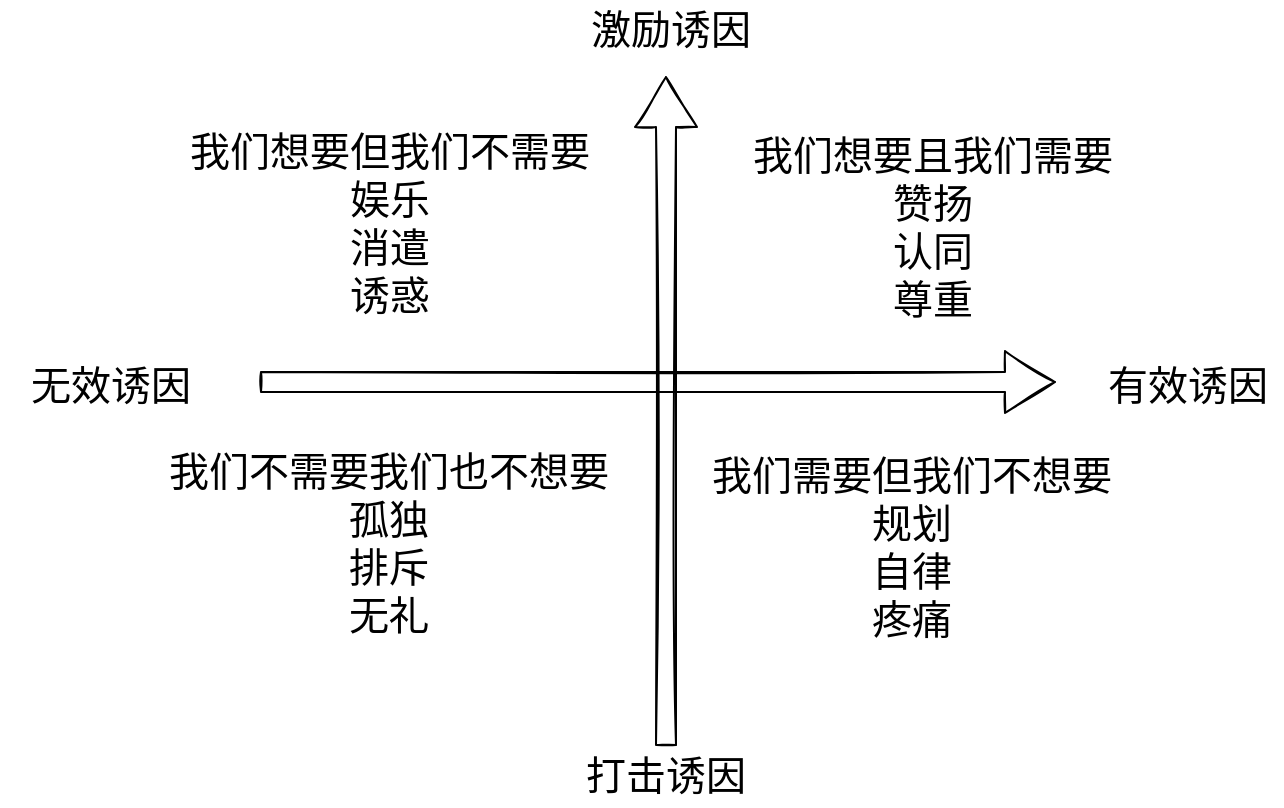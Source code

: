 <mxfile version="16.6.6" type="github">
  <diagram id="j1VpP4NZQ2dXhatlWV7M" name="第 1 页">
    <mxGraphModel dx="1966" dy="803" grid="0" gridSize="10" guides="1" tooltips="1" connect="1" arrows="1" fold="1" page="0" pageScale="1" pageWidth="827" pageHeight="1169" math="0" shadow="0">
      <root>
        <mxCell id="0" />
        <mxCell id="1" parent="0" />
        <mxCell id="-FK91geoWhN20o7Llp_Y-1" value="" style="edgeStyle=none;orthogonalLoop=1;jettySize=auto;html=1;shape=flexArrow;rounded=1;startSize=8;endSize=8;sketch=1;hachureGap=4;fontFamily=Architects Daughter;fontSource=https%3A%2F%2Ffonts.googleapis.com%2Fcss%3Ffamily%3DArchitects%2BDaughter;fontSize=16;endArrow=open;sourcePerimeterSpacing=8;targetPerimeterSpacing=8;curved=1;" parent="1" edge="1">
          <mxGeometry width="140" relative="1" as="geometry">
            <mxPoint x="-116" y="299" as="sourcePoint" />
            <mxPoint x="282" y="299" as="targetPoint" />
            <Array as="points" />
          </mxGeometry>
        </mxCell>
        <mxCell id="-FK91geoWhN20o7Llp_Y-2" value="" style="edgeStyle=none;orthogonalLoop=1;jettySize=auto;html=1;shape=flexArrow;rounded=1;startSize=8;endSize=8;sketch=1;hachureGap=4;fontFamily=Architects Daughter;fontSource=https%3A%2F%2Ffonts.googleapis.com%2Fcss%3Ffamily%3DArchitects%2BDaughter;fontSize=16;endArrow=open;sourcePerimeterSpacing=8;targetPerimeterSpacing=8;curved=1;" parent="1" edge="1">
          <mxGeometry width="140" relative="1" as="geometry">
            <mxPoint x="87" y="481" as="sourcePoint" />
            <mxPoint x="87" y="146" as="targetPoint" />
            <Array as="points" />
          </mxGeometry>
        </mxCell>
        <mxCell id="-FK91geoWhN20o7Llp_Y-3" value="激励诱因" style="text;strokeColor=none;fillColor=none;html=1;align=center;verticalAlign=middle;whiteSpace=wrap;rounded=0;sketch=1;hachureGap=4;fontFamily=Architects Daughter;fontSource=https%3A%2F%2Ffonts.googleapis.com%2Fcss%3Ffamily%3DArchitects%2BDaughter;fontSize=20;" parent="1" vertex="1">
          <mxGeometry x="42" y="108" width="95" height="30" as="geometry" />
        </mxCell>
        <mxCell id="-FK91geoWhN20o7Llp_Y-4" value="打击诱因" style="text;strokeColor=none;fillColor=none;html=1;align=center;verticalAlign=middle;whiteSpace=wrap;rounded=0;sketch=1;hachureGap=4;fontFamily=Architects Daughter;fontSource=https%3A%2F%2Ffonts.googleapis.com%2Fcss%3Ffamily%3DArchitects%2BDaughter;fontSize=20;" parent="1" vertex="1">
          <mxGeometry x="35.5" y="481" width="101.5" height="30" as="geometry" />
        </mxCell>
        <mxCell id="-FK91geoWhN20o7Llp_Y-5" value="有效诱因" style="text;strokeColor=none;fillColor=none;html=1;align=center;verticalAlign=middle;whiteSpace=wrap;rounded=0;sketch=1;hachureGap=4;fontFamily=Architects Daughter;fontSource=https%3A%2F%2Ffonts.googleapis.com%2Fcss%3Ffamily%3DArchitects%2BDaughter;fontSize=20;" parent="1" vertex="1">
          <mxGeometry x="301" y="286" width="94" height="30" as="geometry" />
        </mxCell>
        <mxCell id="-FK91geoWhN20o7Llp_Y-6" value="无效诱因" style="text;strokeColor=none;fillColor=none;html=1;align=center;verticalAlign=middle;whiteSpace=wrap;rounded=0;sketch=1;hachureGap=4;fontFamily=Architects Daughter;fontSource=https%3A%2F%2Ffonts.googleapis.com%2Fcss%3Ffamily%3DArchitects%2BDaughter;fontSize=20;" parent="1" vertex="1">
          <mxGeometry x="-246" y="286" width="111" height="30" as="geometry" />
        </mxCell>
        <mxCell id="-FK91geoWhN20o7Llp_Y-7" value="我们想要且我们需要&lt;br&gt;赞扬&lt;br&gt;认同&lt;br&gt;尊重" style="text;strokeColor=none;fillColor=none;html=1;align=center;verticalAlign=middle;whiteSpace=wrap;rounded=0;sketch=1;hachureGap=4;fontFamily=Architects Daughter;fontSource=https%3A%2F%2Ffonts.googleapis.com%2Fcss%3Ffamily%3DArchitects%2BDaughter;fontSize=20;" parent="1" vertex="1">
          <mxGeometry x="127" y="180" width="187" height="83" as="geometry" />
        </mxCell>
        <mxCell id="-FK91geoWhN20o7Llp_Y-9" value="我们需要但我们不想要&lt;br&gt;规划&lt;br&gt;自律&lt;br&gt;疼痛" style="text;strokeColor=none;fillColor=none;html=1;align=center;verticalAlign=middle;whiteSpace=wrap;rounded=0;sketch=1;hachureGap=4;fontFamily=Architects Daughter;fontSource=https%3A%2F%2Ffonts.googleapis.com%2Fcss%3Ffamily%3DArchitects%2BDaughter;fontSize=20;" parent="1" vertex="1">
          <mxGeometry x="106" y="332" width="208" height="99" as="geometry" />
        </mxCell>
        <mxCell id="-FK91geoWhN20o7Llp_Y-10" value="我们想要但我们不需要&lt;br&gt;娱乐&lt;br&gt;消遣&lt;br&gt;诱惑" style="text;strokeColor=none;fillColor=none;html=1;align=center;verticalAlign=middle;whiteSpace=wrap;rounded=0;sketch=1;hachureGap=4;fontFamily=Architects Daughter;fontSource=https%3A%2F%2Ffonts.googleapis.com%2Fcss%3Ffamily%3DArchitects%2BDaughter;fontSize=20;" parent="1" vertex="1">
          <mxGeometry x="-157" y="180" width="211.5" height="80" as="geometry" />
        </mxCell>
        <mxCell id="-FK91geoWhN20o7Llp_Y-15" value="我们不需要我们也不想要&lt;br&gt;孤独&lt;br&gt;排斥&lt;br&gt;无礼" style="text;strokeColor=none;fillColor=none;html=1;align=center;verticalAlign=middle;whiteSpace=wrap;rounded=0;sketch=1;hachureGap=4;fontFamily=Architects Daughter;fontSource=https%3A%2F%2Ffonts.googleapis.com%2Fcss%3Ffamily%3DArchitects%2BDaughter;fontSize=20;" parent="1" vertex="1">
          <mxGeometry x="-167.75" y="332" width="233" height="96" as="geometry" />
        </mxCell>
      </root>
    </mxGraphModel>
  </diagram>
</mxfile>
